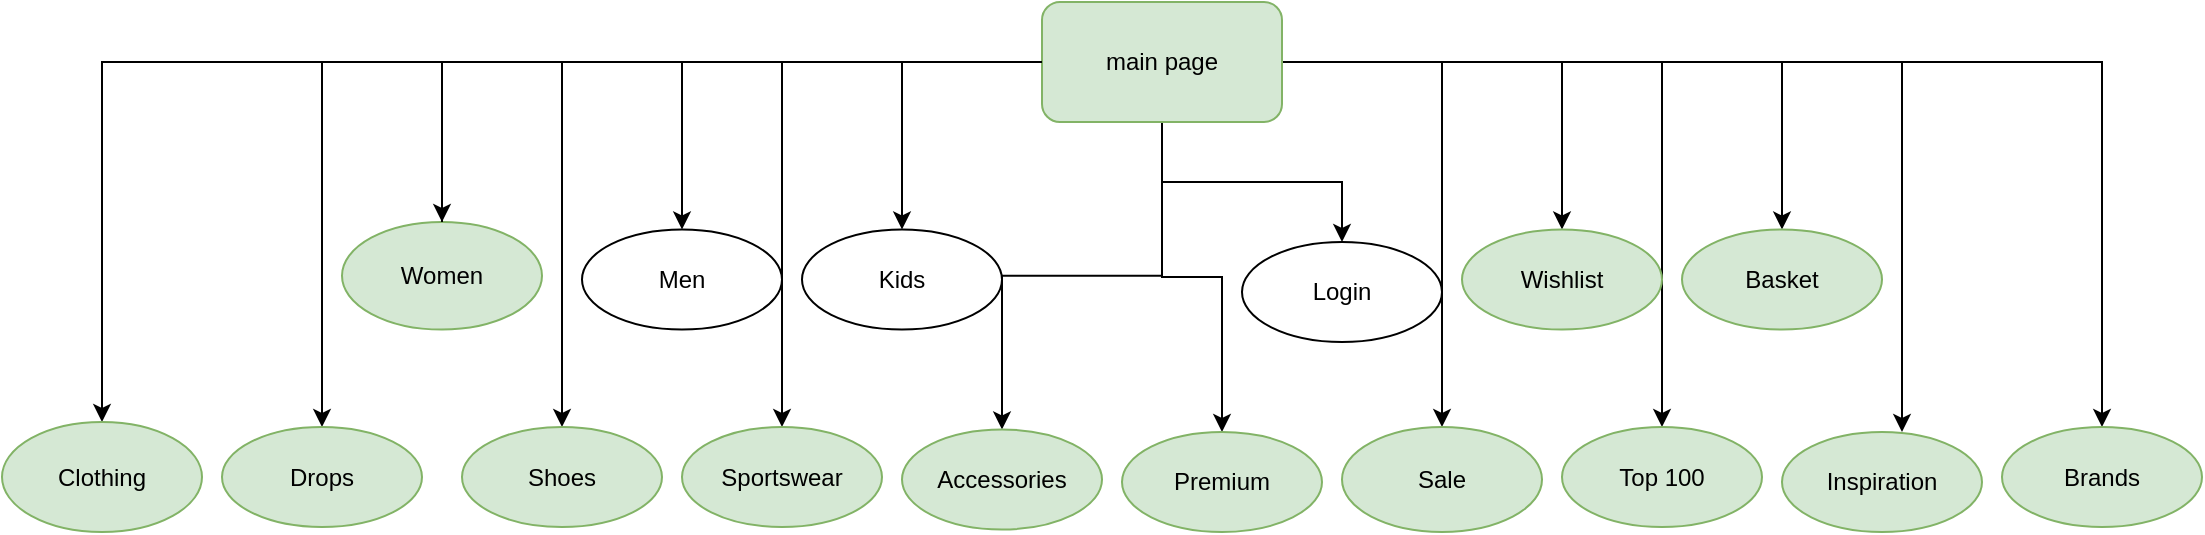 <mxfile version="20.6.0" type="github">
  <diagram id="prtHgNgQTEPvFCAcTncT" name="Page-1">
    <mxGraphModel dx="1422" dy="762" grid="1" gridSize="10" guides="1" tooltips="1" connect="1" arrows="1" fold="1" page="1" pageScale="1" pageWidth="1169" pageHeight="1654" math="0" shadow="0">
      <root>
        <mxCell id="0" />
        <mxCell id="1" parent="0" />
        <mxCell id="po3ppUP_qcdHQZ_Q7k7u-3" value="" style="edgeStyle=orthogonalEdgeStyle;rounded=0;orthogonalLoop=1;jettySize=auto;html=1;" edge="1" parent="1" source="po3ppUP_qcdHQZ_Q7k7u-1" target="po3ppUP_qcdHQZ_Q7k7u-2">
          <mxGeometry relative="1" as="geometry" />
        </mxCell>
        <mxCell id="po3ppUP_qcdHQZ_Q7k7u-5" value="" style="edgeStyle=orthogonalEdgeStyle;rounded=0;orthogonalLoop=1;jettySize=auto;html=1;" edge="1" parent="1" source="po3ppUP_qcdHQZ_Q7k7u-1" target="po3ppUP_qcdHQZ_Q7k7u-4">
          <mxGeometry relative="1" as="geometry" />
        </mxCell>
        <mxCell id="po3ppUP_qcdHQZ_Q7k7u-20" value="" style="edgeStyle=orthogonalEdgeStyle;rounded=0;orthogonalLoop=1;jettySize=auto;html=1;" edge="1" parent="1" source="po3ppUP_qcdHQZ_Q7k7u-1" target="po3ppUP_qcdHQZ_Q7k7u-19">
          <mxGeometry relative="1" as="geometry" />
        </mxCell>
        <mxCell id="po3ppUP_qcdHQZ_Q7k7u-38" style="edgeStyle=orthogonalEdgeStyle;rounded=0;orthogonalLoop=1;jettySize=auto;html=1;" edge="1" parent="1" source="po3ppUP_qcdHQZ_Q7k7u-1" target="po3ppUP_qcdHQZ_Q7k7u-31">
          <mxGeometry relative="1" as="geometry" />
        </mxCell>
        <mxCell id="po3ppUP_qcdHQZ_Q7k7u-39" style="edgeStyle=orthogonalEdgeStyle;rounded=0;orthogonalLoop=1;jettySize=auto;html=1;" edge="1" parent="1" source="po3ppUP_qcdHQZ_Q7k7u-1" target="po3ppUP_qcdHQZ_Q7k7u-35">
          <mxGeometry relative="1" as="geometry" />
        </mxCell>
        <mxCell id="po3ppUP_qcdHQZ_Q7k7u-40" style="edgeStyle=orthogonalEdgeStyle;rounded=0;orthogonalLoop=1;jettySize=auto;html=1;" edge="1" parent="1" source="po3ppUP_qcdHQZ_Q7k7u-1" target="po3ppUP_qcdHQZ_Q7k7u-36">
          <mxGeometry relative="1" as="geometry" />
        </mxCell>
        <mxCell id="po3ppUP_qcdHQZ_Q7k7u-60" style="edgeStyle=orthogonalEdgeStyle;rounded=0;orthogonalLoop=1;jettySize=auto;html=1;" edge="1" parent="1" source="po3ppUP_qcdHQZ_Q7k7u-1" target="po3ppUP_qcdHQZ_Q7k7u-10">
          <mxGeometry relative="1" as="geometry" />
        </mxCell>
        <mxCell id="po3ppUP_qcdHQZ_Q7k7u-61" style="edgeStyle=orthogonalEdgeStyle;rounded=0;orthogonalLoop=1;jettySize=auto;html=1;" edge="1" parent="1" source="po3ppUP_qcdHQZ_Q7k7u-1" target="po3ppUP_qcdHQZ_Q7k7u-8">
          <mxGeometry relative="1" as="geometry" />
        </mxCell>
        <mxCell id="po3ppUP_qcdHQZ_Q7k7u-62" style="edgeStyle=orthogonalEdgeStyle;rounded=0;orthogonalLoop=1;jettySize=auto;html=1;" edge="1" parent="1" source="po3ppUP_qcdHQZ_Q7k7u-1" target="po3ppUP_qcdHQZ_Q7k7u-12">
          <mxGeometry relative="1" as="geometry" />
        </mxCell>
        <mxCell id="po3ppUP_qcdHQZ_Q7k7u-63" style="edgeStyle=orthogonalEdgeStyle;rounded=0;orthogonalLoop=1;jettySize=auto;html=1;" edge="1" parent="1" source="po3ppUP_qcdHQZ_Q7k7u-1" target="po3ppUP_qcdHQZ_Q7k7u-17">
          <mxGeometry relative="1" as="geometry" />
        </mxCell>
        <mxCell id="po3ppUP_qcdHQZ_Q7k7u-64" style="edgeStyle=orthogonalEdgeStyle;rounded=0;orthogonalLoop=1;jettySize=auto;html=1;entryX=0.5;entryY=0;entryDx=0;entryDy=0;" edge="1" parent="1" source="po3ppUP_qcdHQZ_Q7k7u-1" target="po3ppUP_qcdHQZ_Q7k7u-21">
          <mxGeometry relative="1" as="geometry" />
        </mxCell>
        <mxCell id="po3ppUP_qcdHQZ_Q7k7u-65" style="edgeStyle=orthogonalEdgeStyle;rounded=0;orthogonalLoop=1;jettySize=auto;html=1;" edge="1" parent="1" source="po3ppUP_qcdHQZ_Q7k7u-1" target="po3ppUP_qcdHQZ_Q7k7u-23">
          <mxGeometry relative="1" as="geometry" />
        </mxCell>
        <mxCell id="po3ppUP_qcdHQZ_Q7k7u-66" style="edgeStyle=orthogonalEdgeStyle;rounded=0;orthogonalLoop=1;jettySize=auto;html=1;" edge="1" parent="1" source="po3ppUP_qcdHQZ_Q7k7u-1" target="po3ppUP_qcdHQZ_Q7k7u-25">
          <mxGeometry relative="1" as="geometry" />
        </mxCell>
        <mxCell id="po3ppUP_qcdHQZ_Q7k7u-67" style="edgeStyle=orthogonalEdgeStyle;rounded=0;orthogonalLoop=1;jettySize=auto;html=1;" edge="1" parent="1" source="po3ppUP_qcdHQZ_Q7k7u-1" target="po3ppUP_qcdHQZ_Q7k7u-27">
          <mxGeometry relative="1" as="geometry" />
        </mxCell>
        <mxCell id="po3ppUP_qcdHQZ_Q7k7u-68" style="edgeStyle=orthogonalEdgeStyle;rounded=0;orthogonalLoop=1;jettySize=auto;html=1;entryX=0.6;entryY=0;entryDx=0;entryDy=0;entryPerimeter=0;" edge="1" parent="1" source="po3ppUP_qcdHQZ_Q7k7u-1" target="po3ppUP_qcdHQZ_Q7k7u-29">
          <mxGeometry relative="1" as="geometry" />
        </mxCell>
        <mxCell id="po3ppUP_qcdHQZ_Q7k7u-69" style="edgeStyle=orthogonalEdgeStyle;rounded=0;orthogonalLoop=1;jettySize=auto;html=1;" edge="1" parent="1" source="po3ppUP_qcdHQZ_Q7k7u-1" target="po3ppUP_qcdHQZ_Q7k7u-6">
          <mxGeometry relative="1" as="geometry" />
        </mxCell>
        <mxCell id="po3ppUP_qcdHQZ_Q7k7u-1" value="main page" style="rounded=1;whiteSpace=wrap;html=1;fillColor=#d5e8d4;strokeColor=#82b366;" vertex="1" parent="1">
          <mxGeometry x="540" y="50" width="120" height="60" as="geometry" />
        </mxCell>
        <mxCell id="po3ppUP_qcdHQZ_Q7k7u-4" value="Men" style="ellipse;whiteSpace=wrap;html=1;rounded=1;" vertex="1" parent="1">
          <mxGeometry x="310" y="163.75" width="100" height="50" as="geometry" />
        </mxCell>
        <mxCell id="po3ppUP_qcdHQZ_Q7k7u-6" value="Brands" style="ellipse;whiteSpace=wrap;html=1;fillColor=#d5e8d4;strokeColor=#82b366;rounded=1;" vertex="1" parent="1">
          <mxGeometry x="1020" y="262.5" width="100" height="50" as="geometry" />
        </mxCell>
        <mxCell id="po3ppUP_qcdHQZ_Q7k7u-8" value="Drops" style="ellipse;whiteSpace=wrap;html=1;fillColor=#d5e8d4;strokeColor=#82b366;rounded=1;" vertex="1" parent="1">
          <mxGeometry x="130" y="262.5" width="100" height="50" as="geometry" />
        </mxCell>
        <mxCell id="po3ppUP_qcdHQZ_Q7k7u-10" value="Clothing" style="ellipse;whiteSpace=wrap;html=1;fillColor=#d5e8d4;strokeColor=#82b366;rounded=1;" vertex="1" parent="1">
          <mxGeometry x="20" y="260" width="100" height="55" as="geometry" />
        </mxCell>
        <mxCell id="po3ppUP_qcdHQZ_Q7k7u-12" value="Shoes" style="ellipse;whiteSpace=wrap;html=1;fillColor=#d5e8d4;strokeColor=#82b366;rounded=1;" vertex="1" parent="1">
          <mxGeometry x="250" y="262.5" width="100" height="50" as="geometry" />
        </mxCell>
        <mxCell id="po3ppUP_qcdHQZ_Q7k7u-17" value="Sportswear" style="ellipse;whiteSpace=wrap;html=1;fillColor=#d5e8d4;strokeColor=#82b366;rounded=1;" vertex="1" parent="1">
          <mxGeometry x="360" y="262.5" width="100" height="50" as="geometry" />
        </mxCell>
        <mxCell id="po3ppUP_qcdHQZ_Q7k7u-19" value="Kids" style="ellipse;whiteSpace=wrap;html=1;rounded=1;" vertex="1" parent="1">
          <mxGeometry x="420" y="163.75" width="100" height="50" as="geometry" />
        </mxCell>
        <mxCell id="po3ppUP_qcdHQZ_Q7k7u-21" value="Accessories" style="ellipse;whiteSpace=wrap;html=1;fillColor=#d5e8d4;strokeColor=#82b366;rounded=1;" vertex="1" parent="1">
          <mxGeometry x="470" y="263.75" width="100" height="50" as="geometry" />
        </mxCell>
        <mxCell id="po3ppUP_qcdHQZ_Q7k7u-23" value="Premium" style="ellipse;whiteSpace=wrap;html=1;fillColor=#d5e8d4;strokeColor=#82b366;rounded=1;" vertex="1" parent="1">
          <mxGeometry x="580" y="265" width="100" height="50" as="geometry" />
        </mxCell>
        <mxCell id="po3ppUP_qcdHQZ_Q7k7u-25" value="Sale" style="ellipse;whiteSpace=wrap;html=1;fillColor=#d5e8d4;strokeColor=#82b366;rounded=1;" vertex="1" parent="1">
          <mxGeometry x="690" y="262.5" width="100" height="52.5" as="geometry" />
        </mxCell>
        <mxCell id="po3ppUP_qcdHQZ_Q7k7u-27" value="Top 100" style="ellipse;whiteSpace=wrap;html=1;fillColor=#d5e8d4;strokeColor=#82b366;rounded=1;" vertex="1" parent="1">
          <mxGeometry x="800" y="262.5" width="100" height="50" as="geometry" />
        </mxCell>
        <mxCell id="po3ppUP_qcdHQZ_Q7k7u-29" value="Inspiration" style="ellipse;whiteSpace=wrap;html=1;fillColor=#d5e8d4;strokeColor=#82b366;rounded=1;" vertex="1" parent="1">
          <mxGeometry x="910" y="265" width="100" height="50" as="geometry" />
        </mxCell>
        <mxCell id="po3ppUP_qcdHQZ_Q7k7u-31" value="Login" style="ellipse;whiteSpace=wrap;html=1;rounded=1;" vertex="1" parent="1">
          <mxGeometry x="640" y="170" width="100" height="50" as="geometry" />
        </mxCell>
        <mxCell id="po3ppUP_qcdHQZ_Q7k7u-2" value="Women" style="ellipse;whiteSpace=wrap;html=1;fillColor=#d5e8d4;strokeColor=#82b366;rounded=1;" vertex="1" parent="1">
          <mxGeometry x="190" y="160" width="100" height="53.75" as="geometry" />
        </mxCell>
        <mxCell id="po3ppUP_qcdHQZ_Q7k7u-33" value="" style="edgeStyle=orthogonalEdgeStyle;rounded=0;orthogonalLoop=1;jettySize=auto;html=1;endArrow=none;" edge="1" parent="1" source="po3ppUP_qcdHQZ_Q7k7u-1" target="po3ppUP_qcdHQZ_Q7k7u-2">
          <mxGeometry relative="1" as="geometry">
            <mxPoint x="540" y="80" as="sourcePoint" />
            <mxPoint x="110" y="400" as="targetPoint" />
          </mxGeometry>
        </mxCell>
        <mxCell id="po3ppUP_qcdHQZ_Q7k7u-35" value="Wishlist" style="ellipse;whiteSpace=wrap;html=1;fillColor=#d5e8d4;strokeColor=#82b366;rounded=1;" vertex="1" parent="1">
          <mxGeometry x="750" y="163.75" width="100" height="50" as="geometry" />
        </mxCell>
        <mxCell id="po3ppUP_qcdHQZ_Q7k7u-36" value="Basket" style="ellipse;whiteSpace=wrap;html=1;fillColor=#d5e8d4;strokeColor=#82b366;rounded=1;" vertex="1" parent="1">
          <mxGeometry x="860" y="163.75" width="100" height="50" as="geometry" />
        </mxCell>
      </root>
    </mxGraphModel>
  </diagram>
</mxfile>
